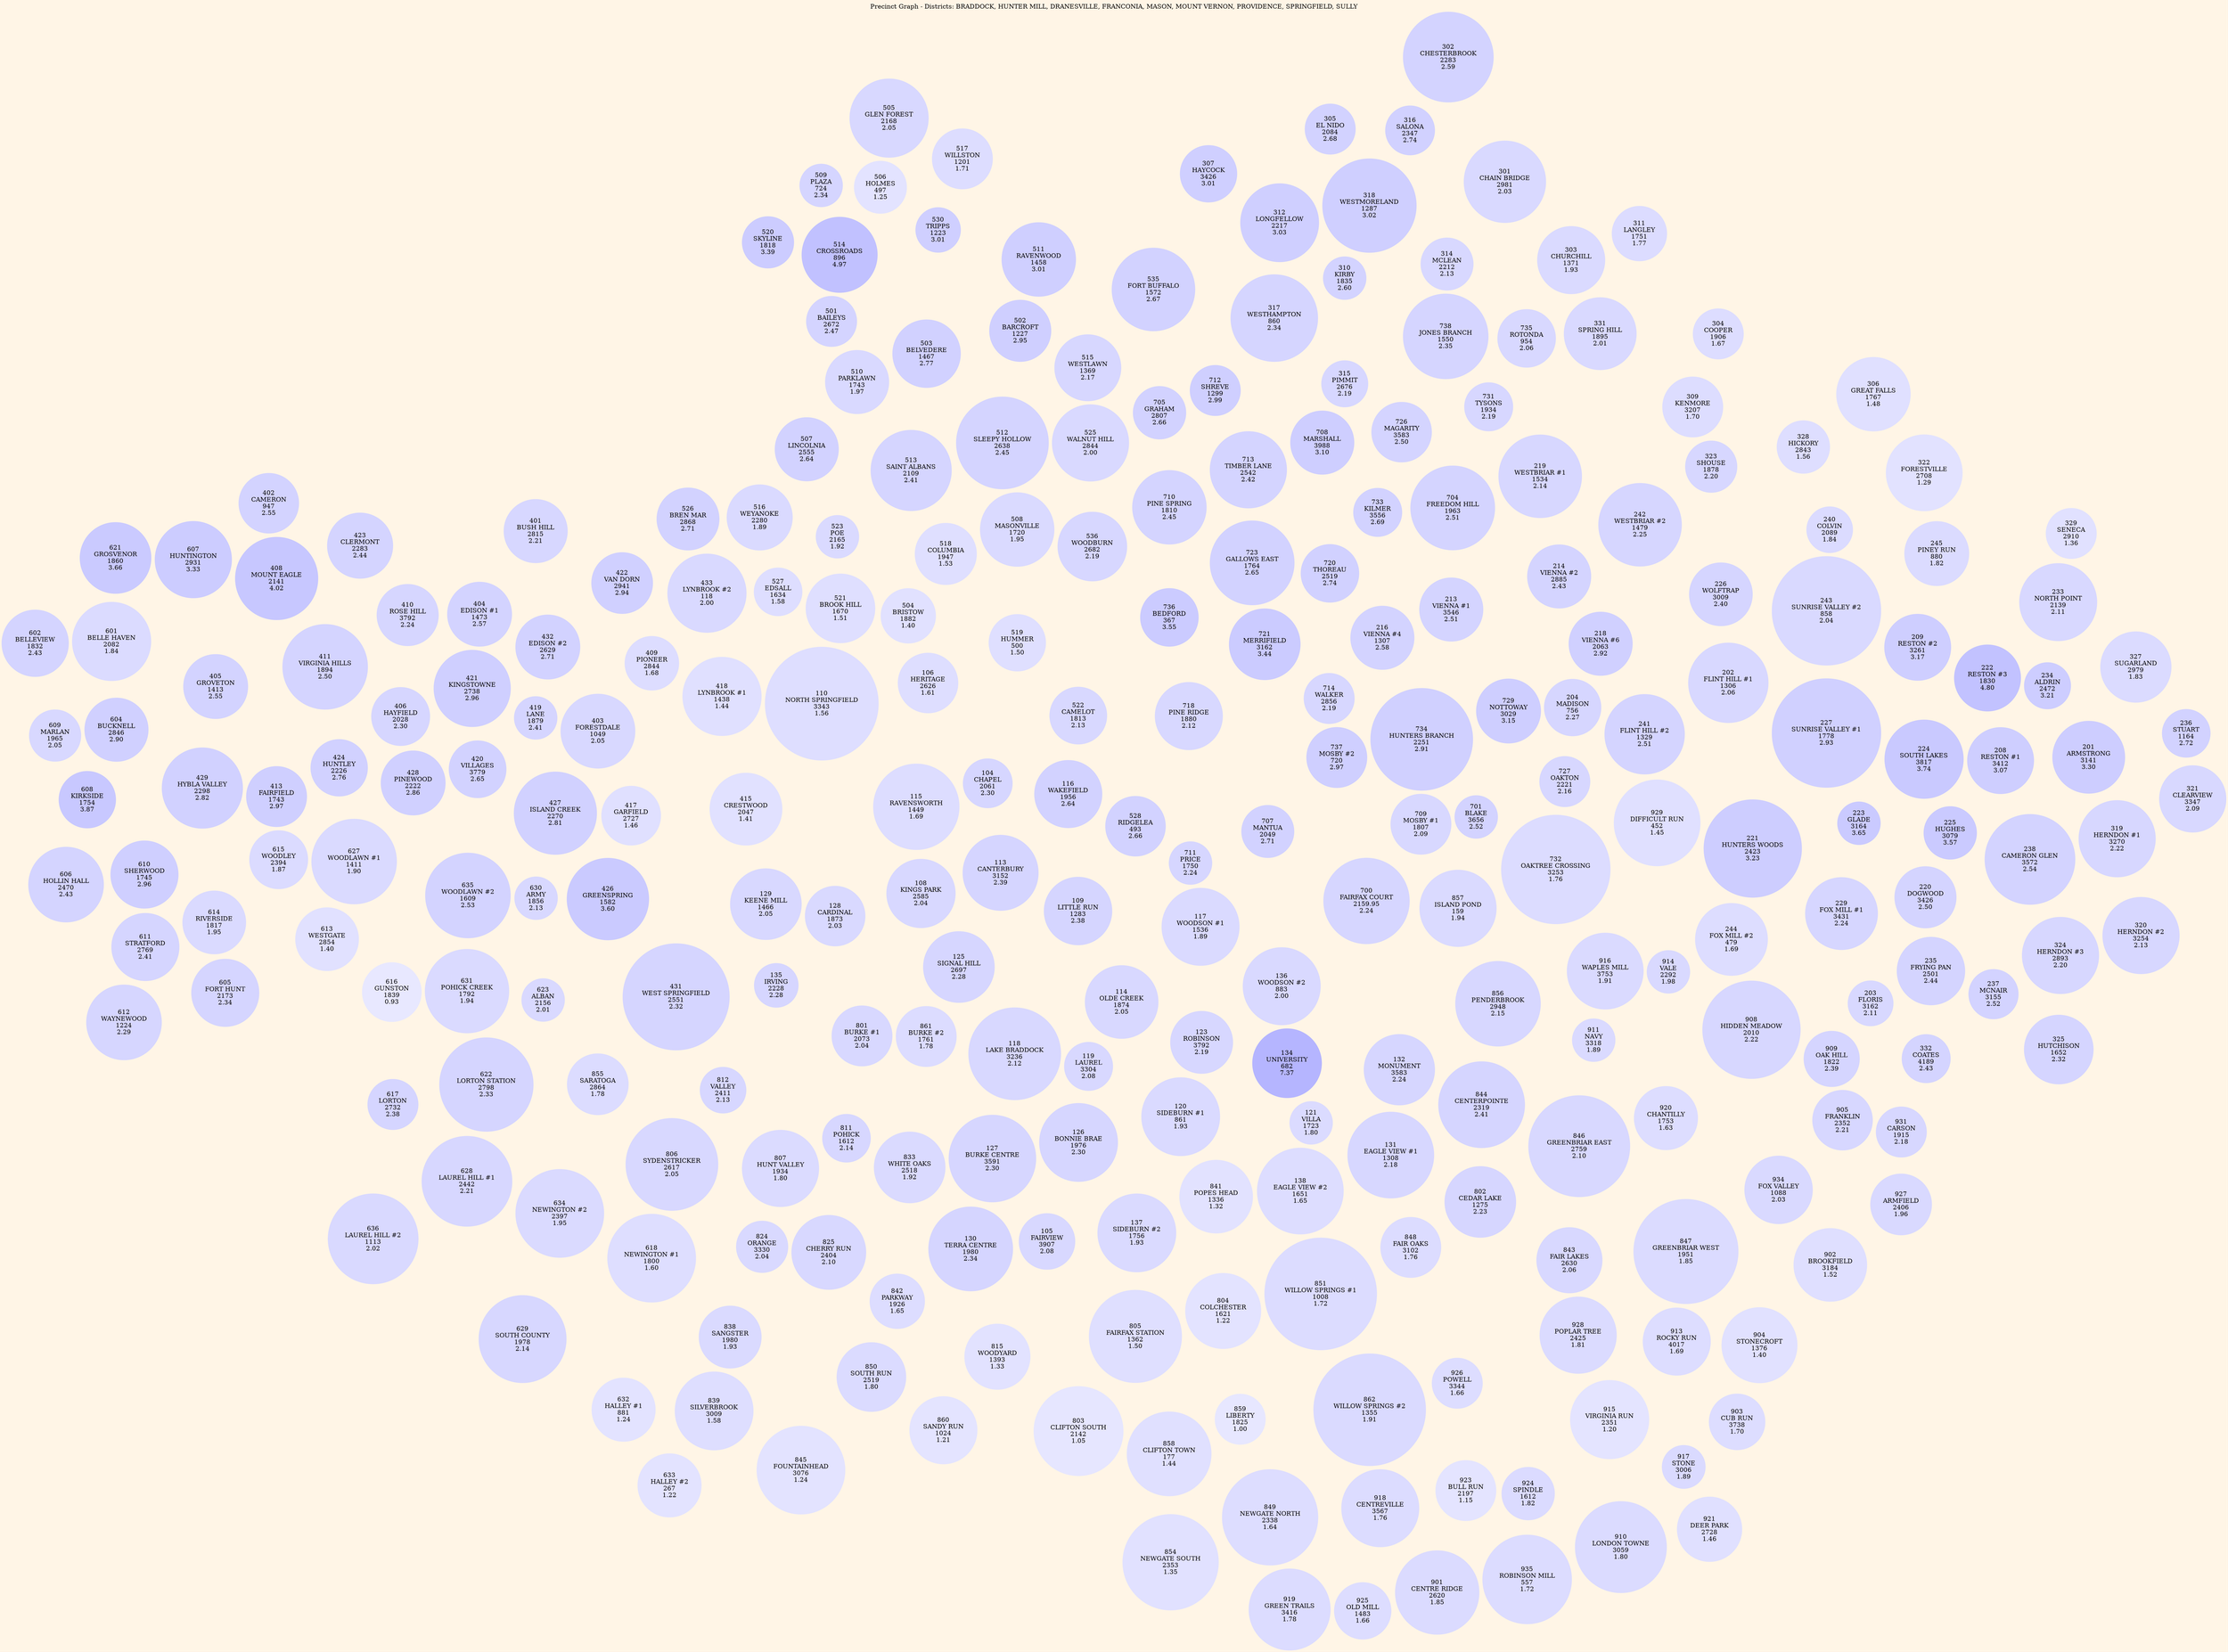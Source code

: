 strict graph G {
    layout=sfdp;
    beautify=true;
    splines=none;
    overlap=false;
    model=subset;
    node [shape=circle, style=filled];
    edge [color="#666666"];
    bgcolor="#FFF5E6";
    smoothing=triangle;
label="Precinct Graph - Districts: BRADDOCK, HUNTER MILL, DRANESVILLE, FRANCONIA, MASON, MOUNT VERNON, PROVIDENCE, SPRINGFIELD, SULLY";
labelloc="t";
subgraph BRADDOCK {
    label="District BRADDOCK";
    color=blue;
    104 [label="104\nCHAPEL\n2061\n2.30", fillcolor="#d6d6ff", fontcolor="black", width="0.49", height="0.49", color="#d6d6ff"];
    104 -- {106,108,113,115,116,522};
    105 [label="105\nFAIRVIEW\n3907\n2.08", fillcolor="#d8d8ff", fontcolor="black", width="0.93", height="0.93", color="#d8d8ff"];
    105 -- {126,127,130,137,805,815};
    106 [label="106\nHERITAGE\n2626\n1.61", fillcolor="#dedeff", fontcolor="black", width="0.63", height="0.63", color="#dedeff"];
    106 -- {104,110,504,519,521};
    108 [label="108\nKINGS PARK\n2585\n2.04", fillcolor="#d8d8ff", fontcolor="black", width="0.62", height="0.62", color="#d8d8ff"];
    108 -- {113,115,125,128};
    109 [label="109\nLITTLE RUN\n1283\n2.38", fillcolor="#d5d5ff", fontcolor="black", width="0.31", height="0.31", color="#d5d5ff"];
    109 -- {113,114,116,117,118};
    110 [label="110\nNORTH SPRINGFIELD\n3343\n1.56", fillcolor="#dedeff", fontcolor="black", width="0.80", height="0.80", color="#dedeff"];
    110 -- {106,115,415,418,521,527};
    113 [label="113\nCANTERBURY\n3152\n2.39", fillcolor="#d5d5ff", fontcolor="black", width="0.75", height="0.75", color="#d5d5ff"];
    113 -- {104,108,109,116,125};
    114 [label="114\nOLDE CREEK\n1874\n2.05", fillcolor="#d8d8ff", fontcolor="black", width="0.45", height="0.45", color="#d8d8ff"];
    114 -- {109,117,118,123};
    115 [label="115\nRAVENSWORTH\n1449\n1.69", fillcolor="#ddddff", fontcolor="black", width="0.35", height="0.35", color="#ddddff"];
    115 -- {104,108,110};
    116 [label="116\nWAKEFIELD\n1956\n2.64", fillcolor="#d2d2ff", fontcolor="black", width="0.47", height="0.47", color="#d2d2ff"];
    116 -- {104,109,113,117,522,528};
    117 [label="117\nWOODSON #1\n1536\n1.89", fillcolor="#dadaff", fontcolor="black", width="0.37", height="0.37", color="#dadaff"];
    117 -- {700,109,114,116,123,136,528,711};
    118 [label="118\nLAKE BRADDOCK\n3236\n2.12", fillcolor="#d8d8ff", fontcolor="black", width="0.77", height="0.77", color="#d8d8ff"];
    118 -- {109,114,119,123,125,126,127,861};
    119 [label="119\nLAUREL\n3304\n2.08", fillcolor="#d8d8ff", fontcolor="black", width="0.79", height="0.79", color="#d8d8ff"];
    119 -- {118,120,123,126};
    120 [label="120\nSIDEBURN #1\n861\n1.93", fillcolor="#dadaff", fontcolor="black", width="0.21", height="0.21", color="#dadaff"];
    120 -- {119,123,126,134,137,841};
    121 [label="121\nVILLA\n1723\n1.80", fillcolor="#dbdbff", fontcolor="black", width="0.41", height="0.41", color="#dbdbff"];
    121 -- {700,132,134,138};
    123 [label="123\nROBINSON\n3792\n2.19", fillcolor="#d7d7ff", fontcolor="black", width="0.91", height="0.91", color="#d7d7ff"];
    123 -- {114,117,118,119,120,134,136};
    125 [label="125\nSIGNAL HILL\n2697\n2.28", fillcolor="#d6d6ff", fontcolor="black", width="0.64", height="0.64", color="#d6d6ff"];
    125 -- {108,113,118,861};
    126 [label="126\nBONNIE BRAE\n1976\n2.30", fillcolor="#d6d6ff", fontcolor="black", width="0.47", height="0.47", color="#d6d6ff"];
    126 -- {105,118,119,120,137};
    127 [label="127\nBURKE CENTRE\n3591\n2.30", fillcolor="#d6d6ff", fontcolor="black", width="0.86", height="0.86", color="#d6d6ff"];
    127 -- {105,118,130,833,861};
    128 [label="128\nCARDINAL\n1873\n2.03", fillcolor="#d9d9ff", fontcolor="black", width="0.45", height="0.45", color="#d9d9ff"];
    128 -- {108,129,135,415,801,861};
    129 [label="129\nKEENE MILL\n1466\n2.05", fillcolor="#d8d8ff", fontcolor="black", width="0.35", height="0.35", color="#d8d8ff"];
    129 -- {128,135,415,431};
    130 [label="130\nTERRA CENTRE\n1980\n2.34", fillcolor="#d5d5ff", fontcolor="black", width="0.47", height="0.47", color="#d5d5ff"];
    130 -- {105,127,815,842};
    131 [label="131\nEAGLE VIEW #1\n1308\n2.18", fillcolor="#d7d7ff", fontcolor="black", width="0.31", height="0.31", color="#d7d7ff"];
    131 -- {132,138,848};
    132 [label="132\nMONUMENT\n3583\n2.24", fillcolor="#d6d6ff", fontcolor="black", width="0.86", height="0.86", color="#d6d6ff"];
    132 -- {700,121,131,138,844,848,856};
    134 [label="134\nUNIVERSITY\n682\n7.37", fillcolor="#b5b5ff", fontcolor="black", width="0.16", height="0.16", color="#b5b5ff"];
    134 -- {700,120,121,123,136};
    135 [label="135\nIRVING\n2228\n2.28", fillcolor="#d6d6ff", fontcolor="black", width="0.53", height="0.53", color="#d6d6ff"];
    135 -- {128,129,431,812};
    136 [label="136\nWOODSON #2\n883\n2.00", fillcolor="#d9d9ff", fontcolor="black", width="0.21", height="0.21", color="#d9d9ff"];
    136 -- {700,117,123,134};
    137 [label="137\nSIDEBURN #2\n1756\n1.93", fillcolor="#dadaff", fontcolor="black", width="0.42", height="0.42", color="#dadaff"];
    137 -- {105,120,126,841};
    138 [label="138\nEAGLE VIEW #2\n1651\n1.65", fillcolor="#ddddff", fontcolor="black", width="0.39", height="0.39", color="#ddddff"];
    138 -- {121,131,132,804,848,851};
}
subgraph HUNTERMILL {
    label="District HUNTER MILL";
    color=blue;
    201 [label="201\nARMSTRONG\n3141\n3.30", fillcolor="#cdcdff", fontcolor="black", width="0.75", height="0.75", color="#cdcdff"];
    201 -- {233,234,236,238,327};
    202 [label="202\nFLINT HILL #1\n1306\n2.06", fillcolor="#d8d8ff", fontcolor="black", width="0.31", height="0.31", color="#d8d8ff"];
    202 -- {218,221,226,241,243};
    203 [label="203\nFLORIS\n3162\n2.11", fillcolor="#d8d8ff", fontcolor="black", width="0.75", height="0.75", color="#d8d8ff"];
    203 -- {229,235,332,909,931};
    204 [label="204\nMADISON\n756\n2.27", fillcolor="#d6d6ff", fontcolor="black", width="0.18", height="0.18", color="#d6d6ff"];
    204 -- {218,241,727,729};
    208 [label="208\nRESTON #1\n3412\n3.07", fillcolor="#ceceff", fontcolor="black", width="0.81", height="0.81", color="#ceceff"];
    208 -- {209,222,224,238};
    209 [label="209\nRESTON #2\n3261\n3.17", fillcolor="#ceceff", fontcolor="black", width="0.78", height="0.78", color="#ceceff"];
    209 -- {208,222,224,227,233,240,245};
    213 [label="213\nVIENNA #1\n3546\n2.51", fillcolor="#d4d4ff", fontcolor="black", width="0.85", height="0.85", color="#d4d4ff"];
    213 -- {214,216,218,704,720,733};
    214 [label="214\nVIENNA #2\n2885\n2.43", fillcolor="#d4d4ff", fontcolor="black", width="0.69", height="0.69", color="#d4d4ff"];
    214 -- {202,213,218,219,226,242};
    216 [label="216\nVIENNA #4\n1307\n2.58", fillcolor="#d3d3ff", fontcolor="black", width="0.31", height="0.31", color="#d3d3ff"];
    216 -- {213,714,720};
    218 [label="218\nVIENNA #6\n2063\n2.92", fillcolor="#d0d0ff", fontcolor="black", width="0.49", height="0.49", color="#d0d0ff"];
    218 -- {202,204,213,214,241};
    219 [label="219\nWESTBRIAR #1\n1534\n2.14", fillcolor="#d7d7ff", fontcolor="black", width="0.37", height="0.37", color="#d7d7ff"];
    219 -- {214,242,704,731};
    220 [label="220\nDOGWOOD\n3426\n2.50", fillcolor="#d4d4ff", fontcolor="black", width="0.82", height="0.82", color="#d4d4ff"];
    220 -- {203,208,221,223,225,235,237,238,324};
    221 [label="221\nHUNTERS WOODS\n2423\n3.23", fillcolor="#cdcdff", fontcolor="black", width="0.58", height="0.58", color="#cdcdff"];
    221 -- {202,220,223,227,229,244,914,929};
    222 [label="222\nRESTON #3\n1830\n4.80", fillcolor="#c2c2ff", fontcolor="black", width="0.44", height="0.44", color="#c2c2ff"];
    222 -- {208,209,234};
    223 [label="223\nGLADE\n3164\n3.65", fillcolor="#cacaff", fontcolor="black", width="0.76", height="0.76", color="#cacaff"];
    223 -- {220,221,224,225,227};
    224 [label="224\nSOUTH LAKES\n3817\n3.74", fillcolor="#c9c9ff", fontcolor="black", width="0.91", height="0.91", color="#c9c9ff"];
    224 -- {208,209,220,223,225,227};
    225 [label="225\nHUGHES\n3079\n3.57", fillcolor="#cacaff", fontcolor="black", width="0.74", height="0.74", color="#cacaff"];
    225 -- {220,223,224};
    226 [label="226\nWOLFTRAP\n3009\n2.40", fillcolor="#d5d5ff", fontcolor="black", width="0.72", height="0.72", color="#d5d5ff"];
    226 -- {202,214,240,242,243};
    227 [label="227\nSUNRISE VALLEY #1\n1778\n2.93", fillcolor="#d0d0ff", fontcolor="black", width="0.42", height="0.42", color="#d0d0ff"];
    227 -- {209,221,223,224,243};
    229 [label="229\nFOX MILL #1\n3431\n2.24", fillcolor="#d6d6ff", fontcolor="black", width="0.82", height="0.82", color="#d6d6ff"];
    229 -- {203,220,221,244,908};
    233 [label="233\nNORTH POINT\n2139\n2.11", fillcolor="#d8d8ff", fontcolor="black", width="0.51", height="0.51", color="#d8d8ff"];
    233 -- {201,209,234,245,327,329};
    234 [label="234\nALDRIN\n2472\n3.21", fillcolor="#cdcdff", fontcolor="black", width="0.59", height="0.59", color="#cdcdff"];
    234 -- {201,208,222,233};
    235 [label="235\nFRYING PAN\n2501\n2.44", fillcolor="#d4d4ff", fontcolor="black", width="0.60", height="0.60", color="#d4d4ff"];
    235 -- {203,220,237,324,332};
    236 [label="236\nSTUART\n1164\n2.72", fillcolor="#d2d2ff", fontcolor="black", width="0.28", height="0.28", color="#d2d2ff"];
    236 -- {201,319,327};
    237 [label="237\nMCNAIR\n3155\n2.52", fillcolor="#d3d3ff", fontcolor="black", width="0.75", height="0.75", color="#d3d3ff"];
    237 -- {220,235,332,324};
    238 [label="238\nCAMERON GLEN\n3572\n2.54", fillcolor="#d3d3ff", fontcolor="black", width="0.85", height="0.85", color="#d3d3ff"];
    238 -- {201,208,220,324};
    240 [label="240\nCOLVIN\n2089\n1.84", fillcolor="#dbdbff", fontcolor="black", width="0.50", height="0.50", color="#dbdbff"];
    240 -- {209,226,243,309,323,328};
    241 [label="241\nFLINT HILL #2\n1329\n2.51", fillcolor="#d4d4ff", fontcolor="black", width="0.32", height="0.32", color="#d4d4ff"];
    241 -- {202,204,218,727,929};
    242 [label="242\nWESTBRIAR #2\n1479\n2.25", fillcolor="#d6d6ff", fontcolor="black", width="0.35", height="0.35", color="#d6d6ff"];
    242 -- {214,219,226,323};
    243 [label="243\nSUNRISE VALLEY #2\n858\n2.04", fillcolor="#d9d9ff", fontcolor="black", width="0.20", height="0.20", color="#d9d9ff"];
    243 -- {202,226,227,240};
    244 [label="244\nFOX MILL #2\n479\n1.69", fillcolor="#ddddff", fontcolor="black", width="0.11", height="0.11", color="#ddddff"];
    244 -- {221,229,914};
    245 [label="245\nPINEY RUN\n880\n1.82", fillcolor="#dbdbff", fontcolor="black", width="0.21", height="0.21", color="#dbdbff"];
    245 -- {209,233,240,322,329};
}
subgraph DRANESVILLE {
    label="District DRANESVILLE";
    color=blue;
    301 [label="301\nCHAIN BRIDGE\n2981\n2.03", fillcolor="#d9d9ff", fontcolor="black", width="0.71", height="0.71", color="#d9d9ff"];
    301 -- {302,303,311,314,316};
    302 [label="302\nCHESTERBROOK\n2283\n2.59", fillcolor="#d3d3ff", fontcolor="black", width="0.54", height="0.54", color="#d3d3ff"];
    302 -- {301,305,316};
    303 [label="303\nCHURCHILL\n1371\n1.93", fillcolor="#dadaff", fontcolor="black", width="0.33", height="0.33", color="#dadaff"];
    303 -- {301,304,311,314};
    304 [label="304\nCOOPER\n1906\n1.67", fillcolor="#ddddff", fontcolor="black", width="0.46", height="0.46", color="#ddddff"];
    304 -- {303,306,309,311,328,331};
    305 [label="305\nEL NIDO\n2084\n2.68", fillcolor="#d2d2ff", fontcolor="black", width="0.50", height="0.50", color="#d2d2ff"];
    305 -- {302,307,312,316,318};
    306 [label="306\nGREAT FALLS\n1767\n1.48", fillcolor="#e0e0ff", fontcolor="black", width="0.42", height="0.42", color="#e0e0ff"];
    306 -- {304,322,328};
    307 [label="307\nHAYCOCK\n3426\n3.01", fillcolor="#cfcfff", fontcolor="black", width="0.82", height="0.82", color="#cfcfff"];
    307 -- {305,312,317};
    309 [label="309\nKENMORE\n3207\n1.70", fillcolor="#ddddff", fontcolor="black", width="0.77", height="0.77", color="#ddddff"];
    309 -- {304,323,328,331,240,731};
    310 [label="310\nKIRBY\n1835\n2.60", fillcolor="#d3d3ff", fontcolor="black", width="0.44", height="0.44", color="#d3d3ff"];
    310 -- {312,314,315,318};
    311 [label="311\nLANGLEY\n1751\n1.77", fillcolor="#dcdcff", fontcolor="black", width="0.42", height="0.42", color="#dcdcff"];
    311 -- {301,303,304};
    312 [label="312\nLONGFELLOW\n2217\n3.03", fillcolor="#cfcfff", fontcolor="black", width="0.53", height="0.53", color="#cfcfff"];
    312 -- {305,307,310,317,318};
    314 [label="314\nMCLEAN\n2212\n2.13", fillcolor="#d8d8ff", fontcolor="black", width="0.53", height="0.53", color="#d8d8ff"];
    314 -- {301,303,310,318,331,726};
    315 [label="315\nPIMMIT\n2676\n2.19", fillcolor="#d7d7ff", fontcolor="black", width="0.64", height="0.64", color="#d7d7ff"];
    315 -- {310,317,708,726};
    316 [label="316\nSALONA\n2347\n2.74", fillcolor="#d1d1ff", fontcolor="black", width="0.56", height="0.56", color="#d1d1ff"];
    316 -- {301,302,305,318};
    317 [label="317\nWESTHAMPTON\n860\n2.34", fillcolor="#d5d5ff", fontcolor="black", width="0.21", height="0.21", color="#d5d5ff"];
    317 -- {307,312,315,708};
    318 [label="318\nWESTMORELAND\n1287\n3.02", fillcolor="#cfcfff", fontcolor="black", width="0.31", height="0.31", color="#cfcfff"];
    318 -- {305,310,312,314,316};
    319 [label="319\nHERNDON #1\n3270\n2.22", fillcolor="#d7d7ff", fontcolor="black", width="0.78", height="0.78", color="#d7d7ff"];
    319 -- {320,321,324,327,236};
    320 [label="320\nHERNDON #2\n3254\n2.13", fillcolor="#d7d7ff", fontcolor="black", width="0.78", height="0.78", color="#d7d7ff"];
    320 -- {319,321,324,325};
    321 [label="321\nCLEARVIEW\n3347\n2.09", fillcolor="#d8d8ff", fontcolor="black", width="0.80", height="0.80", color="#d8d8ff"];
    321 -- {319,320,327};
    322 [label="322\nFORESTVILLE\n2708\n1.29", fillcolor="#e2e2ff", fontcolor="black", width="0.65", height="0.65", color="#e2e2ff"];
    322 -- {306,328,329,245};
    323 [label="323\nSHOUSE\n1878\n2.20", fillcolor="#d7d7ff", fontcolor="black", width="0.45", height="0.45", color="#d7d7ff"];
    323 -- {309,219,240,242};
    324 [label="324\nHERNDON #3\n2893\n2.20", fillcolor="#d7d7ff", fontcolor="black", width="0.69", height="0.69", color="#d7d7ff"];
    324 -- {319,320,325,332,220,237,238};
    325 [label="325\nHUTCHISON\n1652\n2.32", fillcolor="#d5d5ff", fontcolor="black", width="0.39", height="0.39", color="#d5d5ff"];
    325 -- {320,324,332};
    327 [label="327\nSUGARLAND\n2979\n1.83", fillcolor="#dbdbff", fontcolor="black", width="0.71", height="0.71", color="#dbdbff"];
    327 -- {319,321,329,201,233,236};
    328 [label="328\nHICKORY\n2843\n1.56", fillcolor="#dedeff", fontcolor="black", width="0.68", height="0.68", color="#dedeff"];
    328 -- {304,306,309,322,240};
    329 [label="329\nSENECA\n2910\n1.36", fillcolor="#e1e1ff", fontcolor="black", width="0.69", height="0.69", color="#e1e1ff"];
    329 -- {322,327,233,245};
    331 [label="331\nSPRING HILL\n1895\n2.01", fillcolor="#d9d9ff", fontcolor="black", width="0.45", height="0.45", color="#d9d9ff"];
    331 -- {304,309,314,738};
    332 [label="332\nCOATES\n4189\n2.43", fillcolor="#d4d4ff", fontcolor="black", width="1.00", height="1.00", color="#d4d4ff"];
    332 -- {324,325,203,235,237,927};
}
subgraph FRANCONIA {
    label="District FRANCONIA";
    color=blue;
    401 [label="401\nBUSH HILL\n2815\n2.21", fillcolor="#d7d7ff", fontcolor="black", width="0.67", height="0.67", color="#d7d7ff"];
    401 -- {410,422,423,526};
    402 [label="402\nCAMERON\n947\n2.55", fillcolor="#d3d3ff", fontcolor="black", width="0.23", height="0.23", color="#d3d3ff"];
    402 -- {408,423,607,621};
    403 [label="403\nFORESTDALE\n1049\n2.05", fillcolor="#d8d8ff", fontcolor="black", width="0.25", height="0.25", color="#d8d8ff"];
    403 -- {409,417,432};
    404 [label="404\nEDISON #1\n1473\n2.57", fillcolor="#d3d3ff", fontcolor="black", width="0.35", height="0.35", color="#d3d3ff"];
    404 -- {410,420,421,422,432};
    405 [label="405\nGROVETON\n1413\n2.55", fillcolor="#d3d3ff", fontcolor="black", width="0.34", height="0.34", color="#d3d3ff"];
    405 -- {408,411,424,429,604,601};
    406 [label="406\nHAYFIELD\n2028\n2.30", fillcolor="#d6d6ff", fontcolor="black", width="0.48", height="0.48", color="#d6d6ff"];
    406 -- {410,420,424,635};
    408 [label="408\nMOUNT EAGLE\n2141\n4.02", fillcolor="#c7c7ff", fontcolor="black", width="0.51", height="0.51", color="#c7c7ff"];
    408 -- {402,405,411,607};
    409 [label="409\nPIONEER\n2844\n1.68", fillcolor="#ddddff", fontcolor="black", width="0.68", height="0.68", color="#ddddff"];
    409 -- {403,417,422,433,526};
    410 [label="410\nROSE HILL\n3792\n2.24", fillcolor="#d6d6ff", fontcolor="black", width="0.91", height="0.91", color="#d6d6ff"];
    410 -- {401,404,411,420,423};
    411 [label="411\nVIRGINIA HILLS\n1894\n2.50", fillcolor="#d4d4ff", fontcolor="black", width="0.45", height="0.45", color="#d4d4ff"];
    411 -- {405,406,408,410,423};
    413 [label="413\nFAIRFIELD\n1743\n2.97", fillcolor="#cfcfff", fontcolor="black", width="0.42", height="0.42", color="#cfcfff"];
    413 -- {424,428,429,615};
    415 [label="415\nCRESTWOOD\n2047\n1.41", fillcolor="#e1e1ff", fontcolor="black", width="0.49", height="0.49", color="#e1e1ff"];
    415 -- {418,417,110,128,129};
    417 [label="417\nGARFIELD\n2727\n1.46", fillcolor="#e0e0ff", fontcolor="black", width="0.65", height="0.65", color="#e0e0ff"];
    417 -- {403,409,418,415,426,427,431,623,630};
    418 [label="418\nLYNBROOK #1\n1438\n1.44", fillcolor="#e0e0ff", fontcolor="black", width="0.34", height="0.34", color="#e0e0ff"];
    418 -- {415,417,433};
    419 [label="419\nLANE\n1879\n2.41", fillcolor="#d5d5ff", fontcolor="black", width="0.45", height="0.45", color="#d5d5ff"];
    419 -- {421,427,432};
    420 [label="420\nVILLAGES\n3779\n2.65", fillcolor="#d2d2ff", fontcolor="black", width="0.90", height="0.90", color="#d2d2ff"];
    420 -- {406,421,427,630,635};
    421 [label="421\nKINGSTOWNE\n2738\n2.96", fillcolor="#cfcfff", fontcolor="black", width="0.65", height="0.65", color="#cfcfff"];
    421 -- {404,419,420,427,432};
    422 [label="422\nVAN DORN\n2941\n2.94", fillcolor="#d0d0ff", fontcolor="black", width="0.70", height="0.70", color="#d0d0ff"];
    422 -- {401,404,409,432};
    423 [label="423\nCLERMONT\n2283\n2.44", fillcolor="#d4d4ff", fontcolor="black", width="0.54", height="0.54", color="#d4d4ff"];
    423 -- {401,402,408,410,411};
    424 [label="424\nHUNTLEY\n2226\n2.76", fillcolor="#d1d1ff", fontcolor="black", width="0.53", height="0.53", color="#d1d1ff"];
    424 -- {405,406,411,413,428,429,627,635};
    426 [label="426\nGREENSPRING\n1582\n3.60", fillcolor="#cacaff", fontcolor="black", width="0.38", height="0.38", color="#cacaff"];
    426 -- {417,431};
    427 [label="427\nISLAND CREEK\n2270\n2.81", fillcolor="#d1d1ff", fontcolor="black", width="0.54", height="0.54", color="#d1d1ff"];
    427 -- {417,419,420,421,630};
    428 [label="428\nPINEWOOD\n2222\n2.86", fillcolor="#d0d0ff", fontcolor="black", width="0.53", height="0.53", color="#d0d0ff"];
    428 -- {403,424,615,627};
    429 [label="429\nHYBLA VALLEY\n2298\n2.82", fillcolor="#d1d1ff", fontcolor="black", width="0.55", height="0.55", color="#d1d1ff"];
    429 -- {405,413,424,604,608,610};
    431 [label="431\nWEST SPRINGFIELD\n2551\n2.32", fillcolor="#d5d5ff", fontcolor="black", width="0.61", height="0.61", color="#d5d5ff"];
    431 -- {417,426,129,135,623,812,855};
    432 [label="432\nEDISON #2\n2629\n2.71", fillcolor="#d2d2ff", fontcolor="black", width="0.63", height="0.63", color="#d2d2ff"];
    432 -- {403,404,419,421,422};
    433 [label="433\nLYNBROOK #2\n118\n2.00", fillcolor="#d9d9ff", fontcolor="black", width="0.10", height="0.10", color="#d9d9ff"];
    433 -- {409,418,527};
}
subgraph MASON {
    label="District MASON";
    color=blue;
    501 [label="501\nBAILEYS\n2672\n2.47", fillcolor="#d4d4ff", fontcolor="black", width="0.64", height="0.64", color="#d4d4ff"];
    501 -- {506,510,520};
    502 [label="502\nBARCROFT\n1227\n2.95", fillcolor="#cfcfff", fontcolor="black", width="0.29", height="0.29", color="#cfcfff"];
    502 -- {503,511,512,530};
    503 [label="503\nBELVEDERE\n1467\n2.77", fillcolor="#d1d1ff", fontcolor="black", width="0.35", height="0.35", color="#d1d1ff"];
    503 -- {502,510,512,513,530};
    504 [label="504\nBRISTOW\n1882\n1.40", fillcolor="#e1e1ff", fontcolor="black", width="0.45", height="0.45", color="#e1e1ff"];
    504 -- {518,521,106};
    505 [label="505\nGLEN FOREST\n2168\n2.05", fillcolor="#d8d8ff", fontcolor="black", width="0.52", height="0.52", color="#d8d8ff"];
    505 -- {506,514,517,530};
    506 [label="506\nHOLMES\n497\n1.25", fillcolor="#e3e3ff", fontcolor="black", width="0.12", height="0.12", color="#e3e3ff"];
    506 -- {501,505,530};
    507 [label="507\nLINCOLNIA\n2555\n2.64", fillcolor="#d2d2ff", fontcolor="black", width="0.61", height="0.61", color="#d2d2ff"];
    507 -- {510,513,516,523};
    508 [label="508\nMASONVILLE\n1720\n1.95", fillcolor="#dadaff", fontcolor="black", width="0.41", height="0.41", color="#dadaff"];
    508 -- {512,513,518,536};
    509 [label="509\nPLAZA\n724\n2.34", fillcolor="#d5d5ff", fontcolor="black", width="0.17", height="0.17", color="#d5d5ff"];
    509 -- {514,520};
    510 [label="510\nPARKLAWN\n1743\n1.97", fillcolor="#d9d9ff", fontcolor="black", width="0.42", height="0.42", color="#d9d9ff"];
    510 -- {501,503,507};
    511 [label="511\nRAVENWOOD\n1458\n3.01", fillcolor="#cfcfff", fontcolor="black", width="0.35", height="0.35", color="#cfcfff"];
    511 -- {502,512,517,530};
    512 [label="512\nSLEEPY HOLLOW\n2638\n2.45", fillcolor="#d4d4ff", fontcolor="black", width="0.63", height="0.63", color="#d4d4ff"];
    512 -- {502,508,511,513,515,525,535};
    513 [label="513\nSAINT ALBANS\n2109\n2.41", fillcolor="#d5d5ff", fontcolor="black", width="0.50", height="0.50", color="#d5d5ff"];
    513 -- {503,507,508,512,518,523};
    514 [label="514\nCROSSROADS\n896\n4.97", fillcolor="#c1c1ff", fontcolor="black", width="0.21", height="0.21", color="#c1c1ff"];
    514 -- {505,509,520};
    515 [label="515\nWESTLAWN\n1369\n2.17", fillcolor="#d7d7ff", fontcolor="black", width="0.33", height="0.33", color="#d7d7ff"];
    515 -- {512,525,535,705};
    516 [label="516\nWEYANOKE\n2280\n1.89", fillcolor="#dadaff", fontcolor="black", width="0.54", height="0.54", color="#dadaff"];
    516 -- {507,523,526,527};
    517 [label="517\nWILLSTON\n1201\n1.71", fillcolor="#ddddff", fontcolor="black", width="0.29", height="0.29", color="#ddddff"];
    517 -- {505,511};
    518 [label="518\nCOLUMBIA\n1947\n1.53", fillcolor="#dfdfff", fontcolor="black", width="0.46", height="0.46", color="#dfdfff"];
    518 -- {504,508,512,513,519,521};
    519 [label="519\nHUMMER\n500\n1.50", fillcolor="#dfdfff", fontcolor="black", width="0.12", height="0.12", color="#dfdfff"];
    519 -- {518,522,536,106};
    520 [label="520\nSKYLINE\n1818\n3.39", fillcolor="#ccccff", fontcolor="black", width="0.43", height="0.43", color="#ccccff"];
    520 -- {501,509,514};
    521 [label="521\nBROOK HILL\n1670\n1.51", fillcolor="#dfdfff", fontcolor="black", width="0.40", height="0.40", color="#dfdfff"];
    521 -- {504,518,523,527,106,110};
    522 [label="522\nCAMELOT\n1813\n2.13", fillcolor="#d8d8ff", fontcolor="black", width="0.43", height="0.43", color="#d8d8ff"];
    522 -- {519,528,104,116,718,736};
    523 [label="523\nPOE\n2165\n1.92", fillcolor="#dadaff", fontcolor="black", width="0.52", height="0.52", color="#dadaff"];
    523 -- {507,513,516,518,521,527};
    525 [label="525\nWALNUT HILL\n2844\n2.00", fillcolor="#d9d9ff", fontcolor="black", width="0.68", height="0.68", color="#d9d9ff"];
    525 -- {512,515,536,705,710};
    526 [label="526\nBREN MAR\n2868\n2.71", fillcolor="#d2d2ff", fontcolor="black", width="0.68", height="0.68", color="#d2d2ff"];
    526 -- {516,527,401};
    527 [label="527\nEDSALL\n1634\n1.58", fillcolor="#dedeff", fontcolor="black", width="0.39", height="0.39", color="#dedeff"];
    527 -- {516,523,521,526,110,418,433};
    528 [label="528\nRIDGELEA\n493\n2.66", fillcolor="#d2d2ff", fontcolor="black", width="0.12", height="0.12", color="#d2d2ff"];
    528 -- {522,116,117,711,718};
    530 [label="530\nTRIPPS\n1223\n3.01", fillcolor="#cfcfff", fontcolor="black", width="0.29", height="0.29", color="#cfcfff"];
    530 -- {502,503,505,506,511};
    535 [label="535\nFORT BUFFALO\n1572\n2.67", fillcolor="#d2d2ff", fontcolor="black", width="0.38", height="0.38", color="#d2d2ff"];
    535 -- {512,515,705};
    536 [label="536\nWOODBURN\n2682\n2.19", fillcolor="#d7d7ff", fontcolor="black", width="0.64", height="0.64", color="#d7d7ff"];
    536 -- {508,519,525,710,736};
}
subgraph MOUNTVERNON {
    label="District MOUNT VERNON";
    color=blue;
    601 [label="601\nBELLE HAVEN\n2082\n1.84", fillcolor="#dbdbff", fontcolor="black", width="0.50", height="0.50", color="#dbdbff"];
    601 -- {602,604,607,609,621};
    602 [label="602\nBELLEVIEW\n1832\n2.43", fillcolor="#d4d4ff", fontcolor="black", width="0.44", height="0.44", color="#d4d4ff"];
    602 -- {601,609,621,405};
    604 [label="604\nBUCKNELL\n2846\n2.90", fillcolor="#d0d0ff", fontcolor="black", width="0.68", height="0.68", color="#d0d0ff"];
    604 -- {601,608,609,405,429};
    605 [label="605\nFORT HUNT\n2173\n2.34", fillcolor="#d5d5ff", fontcolor="black", width="0.52", height="0.52", color="#d5d5ff"];
    605 -- {611,612,613,614};
    606 [label="606\nHOLLIN HALL\n2470\n2.43", fillcolor="#d4d4ff", fontcolor="black", width="0.59", height="0.59", color="#d4d4ff"];
    606 -- {609,610,611,612};
    607 [label="607\nHUNTINGTON\n2931\n3.33", fillcolor="#ccccff", fontcolor="black", width="0.70", height="0.70", color="#ccccff"];
    607 -- {601,621,408};
    608 [label="608\nKIRKSIDE\n1754\n3.87", fillcolor="#c8c8ff", fontcolor="black", width="0.42", height="0.42", color="#c8c8ff"];
    608 -- {604,606,609,610,429};
    609 [label="609\nMARLAN\n1965\n2.05", fillcolor="#d8d8ff", fontcolor="black", width="0.47", height="0.47", color="#d8d8ff"];
    609 -- {601,602,604,606,608};
    610 [label="610\nSHERWOOD\n1745\n2.96", fillcolor="#cfcfff", fontcolor="black", width="0.42", height="0.42", color="#cfcfff"];
    610 -- {606,608,611,614,429};
    611 [label="611\nSTRATFORD\n2769\n2.41", fillcolor="#d5d5ff", fontcolor="black", width="0.66", height="0.66", color="#d5d5ff"];
    611 -- {605,606,610,612,614};
    612 [label="612\nWAYNEWOOD\n1224\n2.29", fillcolor="#d6d6ff", fontcolor="black", width="0.29", height="0.29", color="#d6d6ff"];
    612 -- {605,606,611};
    613 [label="613\nWESTGATE\n2854\n1.40", fillcolor="#e1e1ff", fontcolor="black", width="0.68", height="0.68", color="#e1e1ff"];
    613 -- {605,614,615,616,635,627};
    614 [label="614\nRIVERSIDE\n1817\n1.95", fillcolor="#dadaff", fontcolor="black", width="0.43", height="0.43", color="#dadaff"];
    614 -- {605,611,610,613,615};
    615 [label="615\nWOODLEY\n2394\n1.87", fillcolor="#dbdbff", fontcolor="black", width="0.57", height="0.57", color="#dbdbff"];
    615 -- {613,614,627,413,428};
    616 [label="616\nGUNSTON\n1839\n0.93", fillcolor="#e8e8ff", fontcolor="black", width="0.44", height="0.44", color="#e8e8ff"];
    616 -- {613,617,631,635};
    617 [label="617\nLORTON\n2732\n2.38", fillcolor="#d5d5ff", fontcolor="black", width="0.65", height="0.65", color="#d5d5ff"];
    617 -- {616,622,628,631,636};
    618 [label="618\nNEWINGTON #1\n1800\n1.60", fillcolor="#dedeff", fontcolor="black", width="0.43", height="0.43", color="#dedeff"];
    618 -- {634,806,838,839,850,855};
    621 [label="621\nGROSVENOR\n1860\n3.66", fillcolor="#cacaff", fontcolor="black", width="0.44", height="0.44", color="#cacaff"];
    621 -- {601,602,607};
    622 [label="622\nLORTON STATION\n2798\n2.33", fillcolor="#d5d5ff", fontcolor="black", width="0.67", height="0.67", color="#d5d5ff"];
    622 -- {617,623,628,631,634};
    623 [label="623\nALBAN\n2156\n2.01", fillcolor="#d9d9ff", fontcolor="black", width="0.51", height="0.51", color="#d9d9ff"];
    623 -- {622,630,634,417,431,855};
    627 [label="627\nWOODLAWN #1\n1411\n1.90", fillcolor="#dadaff", fontcolor="black", width="0.34", height="0.34", color="#dadaff"];
    627 -- {613,615,635,424,428};
    628 [label="628\nLAUREL HILL #1\n2442\n2.21", fillcolor="#d7d7ff", fontcolor="black", width="0.58", height="0.58", color="#d7d7ff"];
    628 -- {622,629,634,636};
    629 [label="629\nSOUTH COUNTY\n1978\n2.14", fillcolor="#d7d7ff", fontcolor="black", width="0.47", height="0.47", color="#d7d7ff"];
    629 -- {628,632,633,634};
    630 [label="630\nARMY\n1856\n2.13", fillcolor="#d8d8ff", fontcolor="black", width="0.44", height="0.44", color="#d8d8ff"];
    630 -- {623,631,635,427};
    631 [label="631\nPOHICK CREEK\n1792\n1.94", fillcolor="#dadaff", fontcolor="black", width="0.43", height="0.43", color="#dadaff"];
    631 -- {616,622,630,635};
    632 [label="632\nHALLEY #1\n881\n1.24", fillcolor="#e3e3ff", fontcolor="black", width="0.21", height="0.21", color="#e3e3ff"];
    632 -- {629,633,634,839,845};
    633 [label="633\nHALLEY #2\n267\n1.22", fillcolor="#e3e3ff", fontcolor="black", width="0.10", height="0.10", color="#e3e3ff"];
    633 -- {629,632,845};
    634 [label="634\nNEWINGTON #2\n2397\n1.95", fillcolor="#dadaff", fontcolor="black", width="0.57", height="0.57", color="#dadaff"];
    634 -- {618,623,628,629,632,839};
    635 [label="635\nWOODLAWN #2\n1609\n2.53", fillcolor="#d3d3ff", fontcolor="black", width="0.38", height="0.38", color="#d3d3ff"];
    635 -- {613,616,630,631,406,420,424};
    636 [label="636\nLAUREL HILL #2\n1113\n2.02", fillcolor="#d9d9ff", fontcolor="black", width="0.27", height="0.27", color="#d9d9ff"];
    636 -- {617,628,629};
}
subgraph PROVIDENCE {
    label="District PROVIDENCE";
    color=blue;
    700 [label="700\nFAIRFAX COURT\n2159.95\n2.24", fillcolor="#d6d6ff", fontcolor="black", width="0.52", height="0.52", color="#d6d6ff"];
    700 -- {117,121,132,134,136,701,707,709,711,732,856,857};
    701 [label="701\nBLAKE\n3656\n2.52", fillcolor="#d3d3ff", fontcolor="black", width="0.87", height="0.87", color="#d3d3ff"];
    701 -- {709,727,729,732,700};
    704 [label="704\nFREEDOM HILL\n1963\n2.51", fillcolor="#d4d4ff", fontcolor="black", width="0.47", height="0.47", color="#d4d4ff"];
    704 -- {726,733,731,213,214,219};
    705 [label="705\nGRAHAM\n2807\n2.66", fillcolor="#d2d2ff", fontcolor="black", width="0.67", height="0.67", color="#d2d2ff"];
    705 -- {710,712,713,515,525,535};
    707 [label="707\nMANTUA\n2049\n2.71", fillcolor="#d2d2ff", fontcolor="black", width="0.49", height="0.49", color="#d2d2ff"];
    707 -- {700,711,714,718,737};
    708 [label="708\nMARSHALL\n3988\n3.10", fillcolor="#ceceff", fontcolor="black", width="0.95", height="0.95", color="#ceceff"];
    708 -- {712,713,733,315,317};
    709 [label="709\nMOSBY #1\n1807\n2.09", fillcolor="#d8d8ff", fontcolor="black", width="0.43", height="0.43", color="#d8d8ff"];
    709 -- {700,701,729,737,734};
    710 [label="710\nPINE SPRING\n1810\n2.45", fillcolor="#d4d4ff", fontcolor="black", width="0.43", height="0.43", color="#d4d4ff"];
    710 -- {705,713,723,525,536};
    711 [label="711\nPRICE\n1750\n2.24", fillcolor="#d6d6ff", fontcolor="black", width="0.42", height="0.42", color="#d6d6ff"];
    711 -- {707,718,700,117,528};
    712 [label="712\nSHREVE\n1299\n2.99", fillcolor="#cfcfff", fontcolor="black", width="0.31", height="0.31", color="#cfcfff"];
    712 -- {708,713};
    713 [label="713\nTIMBER LANE\n2542\n2.42", fillcolor="#d4d4ff", fontcolor="black", width="0.61", height="0.61", color="#d4d4ff"];
    713 -- {705,708,710,720,723};
    714 [label="714\nWALKER\n2856\n2.19", fillcolor="#d7d7ff", fontcolor="black", width="0.68", height="0.68", color="#d7d7ff"];
    714 -- {707,709,721,729,737,216};
    718 [label="718\nPINE RIDGE\n1880\n2.12", fillcolor="#d8d8ff", fontcolor="black", width="0.45", height="0.45", color="#d8d8ff"];
    718 -- {707,711,721,736,522};
    720 [label="720\nTHOREAU\n2519\n2.74", fillcolor="#d1d1ff", fontcolor="black", width="0.60", height="0.60", color="#d1d1ff"];
    720 -- {713,721,723,733,213,216};
    721 [label="721\nMERRIFIELD\n3162\n3.44", fillcolor="#cbcbff", fontcolor="black", width="0.75", height="0.75", color="#cbcbff"];
    721 -- {714,718,720,723};
    723 [label="723\nGALLOWS EAST\n1764\n2.65", fillcolor="#d2d2ff", fontcolor="black", width="0.42", height="0.42", color="#d2d2ff"];
    723 -- {710,713,720,721};
    726 [label="726\nMAGARITY\n3583\n2.50", fillcolor="#d4d4ff", fontcolor="black", width="0.86", height="0.86", color="#d4d4ff"];
    726 -- {704,708,731,733,314,315};
    727 [label="727\nOAKTON\n2221\n2.16", fillcolor="#d7d7ff", fontcolor="black", width="0.53", height="0.53", color="#d7d7ff"];
    727 -- {701,729,732,204,241,929};
    729 [label="729\nNOTTOWAY\n3029\n3.15", fillcolor="#ceceff", fontcolor="black", width="0.72", height="0.72", color="#ceceff"];
    729 -- {701,727,737,204,213};
    731 [label="731\nTYSONS\n1934\n2.19", fillcolor="#d7d7ff", fontcolor="black", width="0.46", height="0.46", color="#d7d7ff"];
    731 -- {726,735,738,219,309};
    732 [label="732\nOAKTREE CROSSING\n3253\n1.76", fillcolor="#dcdcff", fontcolor="black", width="0.78", height="0.78", color="#dcdcff"];
    732 -- {701,727,700,856,857,914,916,929};
    733 [label="733\nKILMER\n3556\n2.69", fillcolor="#d2d2ff", fontcolor="black", width="0.85", height="0.85", color="#d2d2ff"];
    733 -- {704,708,720,726,213};
    734 [label="734\nHUNTERS BRANCH\n2251\n2.91", fillcolor="#d0d0ff", fontcolor="black", width="0.54", height="0.54", color="#d0d0ff"];
    734 -- {709,714,729,737};
    735 [label="735\nROTONDA\n954\n2.06", fillcolor="#d8d8ff", fontcolor="black", width="0.23", height="0.23", color="#d8d8ff"];
    735 -- {731,738};
    736 [label="736\nBEDFORD\n367\n3.55", fillcolor="#cbcbff", fontcolor="black", width="0.10", height="0.10", color="#cbcbff"];
    736 -- {718,723,522,536};
    737 [label="737\nMOSBY #2\n720\n2.97", fillcolor="#cfcfff", fontcolor="black", width="0.17", height="0.17", color="#cfcfff"];
    737 -- {707,709,714,734};
    738 [label="738\nJONES BRANCH\n1550\n2.35", fillcolor="#d5d5ff", fontcolor="black", width="0.37", height="0.37", color="#d5d5ff"];
    738 -- {726,731,735,331};
}
subgraph SPRINGFIELD {
    label="District SPRINGFIELD";
    color=blue;
    801 [label="801\nBURKE #1\n2073\n2.04", fillcolor="#d8d8ff", fontcolor="black", width="0.49", height="0.49", color="#d8d8ff"];
    801 -- {811,812,861,128};
    802 [label="802\nCEDAR LAKE\n1275\n2.23", fillcolor="#d6d6ff", fontcolor="black", width="0.30", height="0.30", color="#d6d6ff"];
    802 -- {843,844,846,848};
    803 [label="803\nCLIFTON SOUTH\n2142\n1.05", fillcolor="#e6e6ff", fontcolor="black", width="0.51", height="0.51", color="#e6e6ff"];
    803 -- {805,815,858,859,860};
    804 [label="804\nCOLCHESTER\n1621\n1.22", fillcolor="#e3e3ff", fontcolor="black", width="0.39", height="0.39", color="#e3e3ff"];
    804 -- {805,841,851,859,138};
    805 [label="805\nFAIRFAX STATION\n1362\n1.50", fillcolor="#dfdfff", fontcolor="black", width="0.33", height="0.33", color="#dfdfff"];
    805 -- {803,804,815,841,105};
    806 [label="806\nSYDENSTRICKER\n2617\n2.05", fillcolor="#d8d8ff", fontcolor="black", width="0.62", height="0.62", color="#d8d8ff"];
    806 -- {807,812,838,855,618};
    807 [label="807\nHUNT VALLEY\n1934\n1.80", fillcolor="#dbdbff", fontcolor="black", width="0.46", height="0.46", color="#dbdbff"];
    807 -- {806,811,812,824,838};
    811 [label="811\nPOHICK\n1612\n2.14", fillcolor="#d7d7ff", fontcolor="black", width="0.38", height="0.38", color="#d7d7ff"];
    811 -- {801,807,824,833,825};
    812 [label="812\nVALLEY\n2411\n2.13", fillcolor="#d7d7ff", fontcolor="black", width="0.58", height="0.58", color="#d7d7ff"];
    812 -- {801,807,855,135,431};
    815 [label="815\nWOODYARD\n1393\n1.33", fillcolor="#e2e2ff", fontcolor="black", width="0.33", height="0.33", color="#e2e2ff"];
    815 -- {803,805,850,860,105,130};
    824 [label="824\nORANGE\n3330\n2.04", fillcolor="#d9d9ff", fontcolor="black", width="0.79", height="0.79", color="#d9d9ff"];
    824 -- {807,811,825,838};
    825 [label="825\nCHERRY RUN\n2404\n2.10", fillcolor="#d8d8ff", fontcolor="black", width="0.57", height="0.57", color="#d8d8ff"];
    825 -- {811,824,833,838,842,850};
    833 [label="833\nWHITE OAKS\n2518\n1.92", fillcolor="#dadaff", fontcolor="black", width="0.60", height="0.60", color="#dadaff"];
    833 -- {811,825,842,861,127};
    838 [label="838\nSANGSTER\n1980\n1.93", fillcolor="#dadaff", fontcolor="black", width="0.47", height="0.47", color="#dadaff"];
    838 -- {806,824,825,850,618};
    839 [label="839\nSILVERBROOK\n3009\n1.58", fillcolor="#dedeff", fontcolor="black", width="0.72", height="0.72", color="#dedeff"];
    839 -- {845,850,632,634};
    841 [label="841\nPOPES HEAD\n1336\n1.32", fillcolor="#e2e2ff", fontcolor="black", width="0.32", height="0.32", color="#e2e2ff"];
    841 -- {804,805,120,121,137};
    842 [label="842\nPARKWAY\n1926\n1.65", fillcolor="#ddddff", fontcolor="black", width="0.46", height="0.46", color="#ddddff"];
    842 -- {825,833,850,130};
    843 [label="843\nFAIR LAKES\n2630\n2.06", fillcolor="#d8d8ff", fontcolor="black", width="0.63", height="0.63", color="#d8d8ff"];
    843 -- {802,846,847,848,928};
    844 [label="844\nCENTERPOINTE\n2319\n2.41", fillcolor="#d5d5ff", fontcolor="black", width="0.55", height="0.55", color="#d5d5ff"];
    844 -- {802,846,848,856,132};
    845 [label="845\nFOUNTAINHEAD\n3076\n1.24", fillcolor="#e3e3ff", fontcolor="black", width="0.73", height="0.73", color="#e3e3ff"];
    845 -- {839,850,860,632,633};
    846 [label="846\nGREENBRIAR EAST\n2759\n2.10", fillcolor="#d8d8ff", fontcolor="black", width="0.66", height="0.66", color="#d8d8ff"];
    846 -- {802,843,844,847,911,920};
    847 [label="847\nGREENBRIAR WEST\n1951\n1.85", fillcolor="#dbdbff", fontcolor="black", width="0.47", height="0.47", color="#dbdbff"];
    847 -- {843,846,902,913,920,934};
    848 [label="848\nFAIR OAKS\n3102\n1.76", fillcolor="#dcdcff", fontcolor="black", width="0.74", height="0.74", color="#dcdcff"];
    848 -- {802,843,844,851,862,132,138,926};
    849 [label="849\nNEWGATE NORTH\n2338\n1.64", fillcolor="#ddddff", fontcolor="black", width="0.56", height="0.56", color="#ddddff"];
    849 -- {854,859,862,918,919};
    850 [label="850\nSOUTH RUN\n2519\n1.80", fillcolor="#dbdbff", fontcolor="black", width="0.60", height="0.60", color="#dbdbff"];
    850 -- {815,825,838,839,842,845,860,618};
    851 [label="851\nWILLOW SPRINGS #1\n1008\n1.72", fillcolor="#dcdcff", fontcolor="black", width="0.24", height="0.24", color="#dcdcff"];
    851 -- {804,848,862,138};
    854 [label="854\nNEWGATE SOUTH\n2353\n1.35", fillcolor="#e1e1ff", fontcolor="black", width="0.56", height="0.56", color="#e1e1ff"];
    854 -- {849,859,919};
    855 [label="855\nSARATOGA\n2864\n1.78", fillcolor="#dcdcff", fontcolor="black", width="0.68", height="0.68", color="#dcdcff"];
    855 -- {806,812,623};
    856 [label="856\nPENDERBROOK\n2948\n2.15", fillcolor="#d7d7ff", fontcolor="black", width="0.70", height="0.70", color="#d7d7ff"];
    856 -- {844,857,700,132,732,911,916};
    857 [label="857\nISLAND POND\n159\n1.94", fillcolor="#dadaff", fontcolor="black", width="0.10", height="0.10", color="#dadaff"];
    857 -- {856,700,732};
    858 [label="858\nCLIFTON TOWN\n177\n1.44", fillcolor="#e0e0ff", fontcolor="black", width="0.10", height="0.10", color="#e0e0ff"];
    858 -- {803,859};
    859 [label="859\nLIBERTY\n1825\n1.00", fillcolor="#e7e7ff", fontcolor="black", width="0.44", height="0.44", color="#e7e7ff"];
    859 -- {803,804,849,851,854,858,862};
    860 [label="860\nSANDY RUN\n1024\n1.21", fillcolor="#e4e4ff", fontcolor="black", width="0.24", height="0.24", color="#e4e4ff"];
    860 -- {803,815,845,850};
    861 [label="861\nBURKE #2\n1761\n1.78", fillcolor="#dcdcff", fontcolor="black", width="0.42", height="0.42", color="#dcdcff"];
    861 -- {801,833,118,125,127,128};
    862 [label="862\nWILLOW SPRINGS #2\n1355\n1.91", fillcolor="#dadaff", fontcolor="black", width="0.32", height="0.32", color="#dadaff"];
    862 -- {848,849,851,859,918};
}
subgraph SULLY {
    label="District SULLY";
    color=blue;
    901 [label="901\nCENTRE RIDGE\n2620\n1.85", fillcolor="#dbdbff", fontcolor="black", width="0.63", height="0.63", color="#dbdbff"];
    901 -- {918,924,925,935};
    902 [label="902\nBROOKFIELD\n3184\n1.52", fillcolor="#dfdfff", fontcolor="black", width="0.76", height="0.76", color="#dfdfff"];
    902 -- {904,905,913,927,931,934,847};
    903 [label="903\nCUB RUN\n3738\n1.70", fillcolor="#ddddff", fontcolor="black", width="0.89", height="0.89", color="#ddddff"];
    903 -- {904,913,917,921};
    904 [label="904\nSTONECROFT\n1376\n1.40", fillcolor="#e1e1ff", fontcolor="black", width="0.33", height="0.33", color="#e1e1ff"];
    904 -- {902,903,915,927};
    905 [label="905\nFRANKLIN\n2352\n2.21", fillcolor="#d7d7ff", fontcolor="black", width="0.56", height="0.56", color="#d7d7ff"];
    905 -- {902,908,909,920,931,934};
    908 [label="908\nHIDDEN MEADOW\n2010\n2.22", fillcolor="#d7d7ff", fontcolor="black", width="0.48", height="0.48", color="#d7d7ff"];
    908 -- {905,909,914,920,229};
    909 [label="909\nOAK HILL\n1822\n2.39", fillcolor="#d5d5ff", fontcolor="black", width="0.43", height="0.43", color="#d5d5ff"];
    909 -- {905,908,931,203};
    910 [label="910\nLONDON TOWNE\n3059\n1.80", fillcolor="#dbdbff", fontcolor="black", width="0.73", height="0.73", color="#dbdbff"];
    910 -- {917,921,923,935};
    911 [label="911\nNAVY\n3318\n1.89", fillcolor="#dadaff", fontcolor="black", width="0.79", height="0.79", color="#dadaff"];
    911 -- {914,916,920,844,846,856};
    913 [label="913\nROCKY RUN\n4017\n1.69", fillcolor="#ddddff", fontcolor="black", width="0.96", height="0.96", color="#ddddff"];
    913 -- {902,903,917,928,847};
    914 [label="914\nVALE\n2292\n1.98", fillcolor="#d9d9ff", fontcolor="black", width="0.55", height="0.55", color="#d9d9ff"];
    914 -- {911,916,920,929,221,244};
    915 [label="915\nVIRGINIA RUN\n2351\n1.20", fillcolor="#e4e4ff", fontcolor="black", width="0.56", height="0.56", color="#e4e4ff"];
    915 -- {904,910,921,923};
    916 [label="916\nWAPLES MILL\n3753\n1.91", fillcolor="#dadaff", fontcolor="black", width="0.90", height="0.90", color="#dadaff"];
    916 -- {911,914,732,856};
    917 [label="917\nSTONE\n3006\n1.89", fillcolor="#dadaff", fontcolor="black", width="0.72", height="0.72", color="#dadaff"];
    917 -- {903,910,913,921,924,928,935};
    918 [label="918\nCENTREVILLE\n3567\n1.76", fillcolor="#dcdcff", fontcolor="black", width="0.85", height="0.85", color="#dcdcff"];
    918 -- {901,919,926,862};
    919 [label="919\nGREEN TRAILS\n3416\n1.78", fillcolor="#dcdcff", fontcolor="black", width="0.82", height="0.82", color="#dcdcff"];
    919 -- {918,925,849,854};
    920 [label="920\nCHANTILLY\n1753\n1.63", fillcolor="#ddddff", fontcolor="black", width="0.42", height="0.42", color="#ddddff"];
    920 -- {905,908,911,914,934,846,847};
    921 [label="921\nDEER PARK\n2728\n1.46", fillcolor="#e0e0ff", fontcolor="black", width="0.65", height="0.65", color="#e0e0ff"];
    921 -- {903,910,915,917};
    923 [label="923\nBULL RUN\n2197\n1.15", fillcolor="#e4e4ff", fontcolor="black", width="0.52", height="0.52", color="#e4e4ff"];
    923 -- {915,925,935,859};
    924 [label="924\nSPINDLE\n1612\n1.82", fillcolor="#dbdbff", fontcolor="black", width="0.38", height="0.38", color="#dbdbff"];
    924 -- {901,917,926,935};
    925 [label="925\nOLD MILL\n1483\n1.66", fillcolor="#ddddff", fontcolor="black", width="0.35", height="0.35", color="#ddddff"];
    925 -- {901,919,923};
    926 [label="926\nPOWELL\n3344\n1.66", fillcolor="#ddddff", fontcolor="black", width="0.80", height="0.80", color="#ddddff"];
    926 -- {918,924,928,848};
    927 [label="927\nARMFIELD\n2406\n1.96", fillcolor="#d9d9ff", fontcolor="black", width="0.57", height="0.57", color="#d9d9ff"];
    927 -- {902,904,905,931,934,332};
    928 [label="928\nPOPLAR TREE\n2425\n1.81", fillcolor="#dbdbff", fontcolor="black", width="0.58", height="0.58", color="#dbdbff"];
    928 -- {913,917,926,843};
    929 [label="929\nDIFFICULT RUN\n452\n1.45", fillcolor="#e0e0ff", fontcolor="black", width="0.11", height="0.11", color="#e0e0ff"];
    929 -- {914,202,221,241,727,732};
    931 [label="931\nCARSON\n1915\n2.18", fillcolor="#d7d7ff", fontcolor="black", width="0.46", height="0.46", color="#d7d7ff"];
    931 -- {905,909,927,203,332};
    934 [label="934\nFOX VALLEY\n1088\n2.03", fillcolor="#d9d9ff", fontcolor="black", width="0.26", height="0.26", color="#d9d9ff"];
    934 -- {902,905,920,927,847};
    935 [label="935\nROBINSON MILL\n557\n1.72", fillcolor="#dcdcff", fontcolor="black", width="0.13", height="0.13", color="#dcdcff"];
    935 -- {901,910,917,923,924};
}
}
